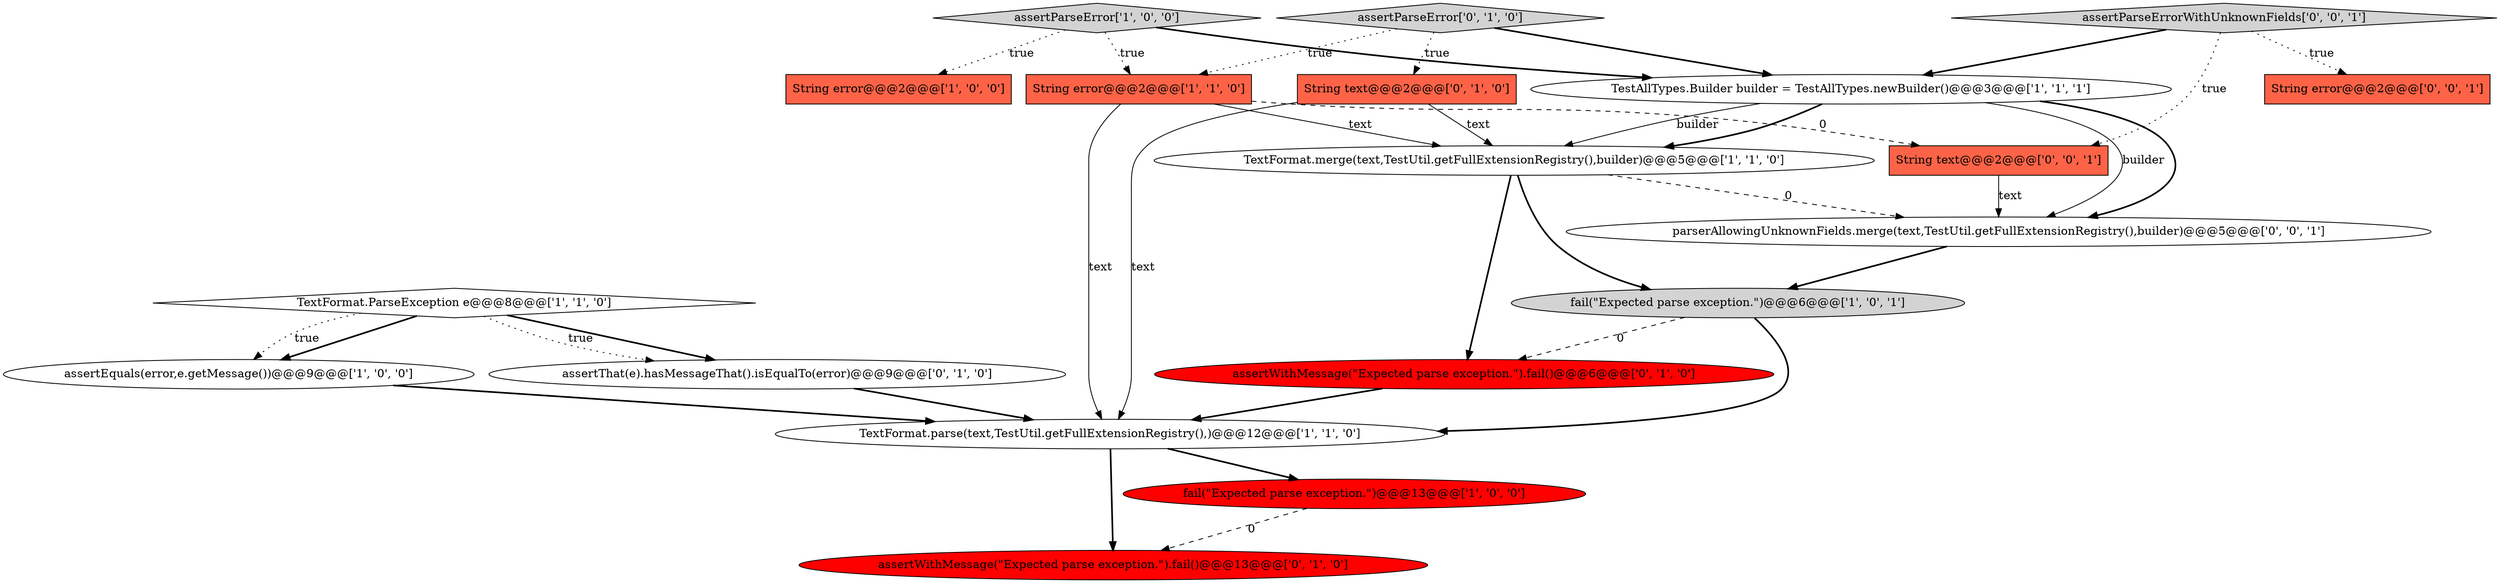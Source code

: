 digraph {
1 [style = filled, label = "String error@@@2@@@['1', '0', '0']", fillcolor = tomato, shape = box image = "AAA0AAABBB1BBB"];
8 [style = filled, label = "assertParseError['1', '0', '0']", fillcolor = lightgray, shape = diamond image = "AAA0AAABBB1BBB"];
7 [style = filled, label = "assertEquals(error,e.getMessage())@@@9@@@['1', '0', '0']", fillcolor = white, shape = ellipse image = "AAA0AAABBB1BBB"];
13 [style = filled, label = "assertThat(e).hasMessageThat().isEqualTo(error)@@@9@@@['0', '1', '0']", fillcolor = white, shape = ellipse image = "AAA0AAABBB2BBB"];
9 [style = filled, label = "TestAllTypes.Builder builder = TestAllTypes.newBuilder()@@@3@@@['1', '1', '1']", fillcolor = white, shape = ellipse image = "AAA0AAABBB1BBB"];
17 [style = filled, label = "assertParseErrorWithUnknownFields['0', '0', '1']", fillcolor = lightgray, shape = diamond image = "AAA0AAABBB3BBB"];
3 [style = filled, label = "String error@@@2@@@['1', '1', '0']", fillcolor = tomato, shape = box image = "AAA0AAABBB1BBB"];
18 [style = filled, label = "String text@@@2@@@['0', '0', '1']", fillcolor = tomato, shape = box image = "AAA0AAABBB3BBB"];
6 [style = filled, label = "TextFormat.merge(text,TestUtil.getFullExtensionRegistry(),builder)@@@5@@@['1', '1', '0']", fillcolor = white, shape = ellipse image = "AAA0AAABBB1BBB"];
5 [style = filled, label = "TextFormat.parse(text,TestUtil.getFullExtensionRegistry(),)@@@12@@@['1', '1', '0']", fillcolor = white, shape = ellipse image = "AAA0AAABBB1BBB"];
10 [style = filled, label = "String text@@@2@@@['0', '1', '0']", fillcolor = tomato, shape = box image = "AAA0AAABBB2BBB"];
2 [style = filled, label = "fail(\"Expected parse exception.\")@@@13@@@['1', '0', '0']", fillcolor = red, shape = ellipse image = "AAA1AAABBB1BBB"];
16 [style = filled, label = "String error@@@2@@@['0', '0', '1']", fillcolor = tomato, shape = box image = "AAA0AAABBB3BBB"];
12 [style = filled, label = "assertWithMessage(\"Expected parse exception.\").fail()@@@6@@@['0', '1', '0']", fillcolor = red, shape = ellipse image = "AAA1AAABBB2BBB"];
15 [style = filled, label = "parserAllowingUnknownFields.merge(text,TestUtil.getFullExtensionRegistry(),builder)@@@5@@@['0', '0', '1']", fillcolor = white, shape = ellipse image = "AAA0AAABBB3BBB"];
4 [style = filled, label = "TextFormat.ParseException e@@@8@@@['1', '1', '0']", fillcolor = white, shape = diamond image = "AAA0AAABBB1BBB"];
14 [style = filled, label = "assertParseError['0', '1', '0']", fillcolor = lightgray, shape = diamond image = "AAA0AAABBB2BBB"];
11 [style = filled, label = "assertWithMessage(\"Expected parse exception.\").fail()@@@13@@@['0', '1', '0']", fillcolor = red, shape = ellipse image = "AAA1AAABBB2BBB"];
0 [style = filled, label = "fail(\"Expected parse exception.\")@@@6@@@['1', '0', '1']", fillcolor = lightgray, shape = ellipse image = "AAA0AAABBB1BBB"];
18->15 [style = solid, label="text"];
12->5 [style = bold, label=""];
10->6 [style = solid, label="text"];
17->18 [style = dotted, label="true"];
10->5 [style = solid, label="text"];
17->9 [style = bold, label=""];
3->18 [style = dashed, label="0"];
4->13 [style = bold, label=""];
4->7 [style = dotted, label="true"];
6->0 [style = bold, label=""];
0->12 [style = dashed, label="0"];
9->6 [style = solid, label="builder"];
8->3 [style = dotted, label="true"];
4->7 [style = bold, label=""];
14->10 [style = dotted, label="true"];
9->6 [style = bold, label=""];
17->16 [style = dotted, label="true"];
8->1 [style = dotted, label="true"];
4->13 [style = dotted, label="true"];
5->2 [style = bold, label=""];
7->5 [style = bold, label=""];
3->5 [style = solid, label="text"];
9->15 [style = solid, label="builder"];
6->15 [style = dashed, label="0"];
9->15 [style = bold, label=""];
15->0 [style = bold, label=""];
8->9 [style = bold, label=""];
13->5 [style = bold, label=""];
14->3 [style = dotted, label="true"];
2->11 [style = dashed, label="0"];
14->9 [style = bold, label=""];
5->11 [style = bold, label=""];
3->6 [style = solid, label="text"];
0->5 [style = bold, label=""];
6->12 [style = bold, label=""];
}
